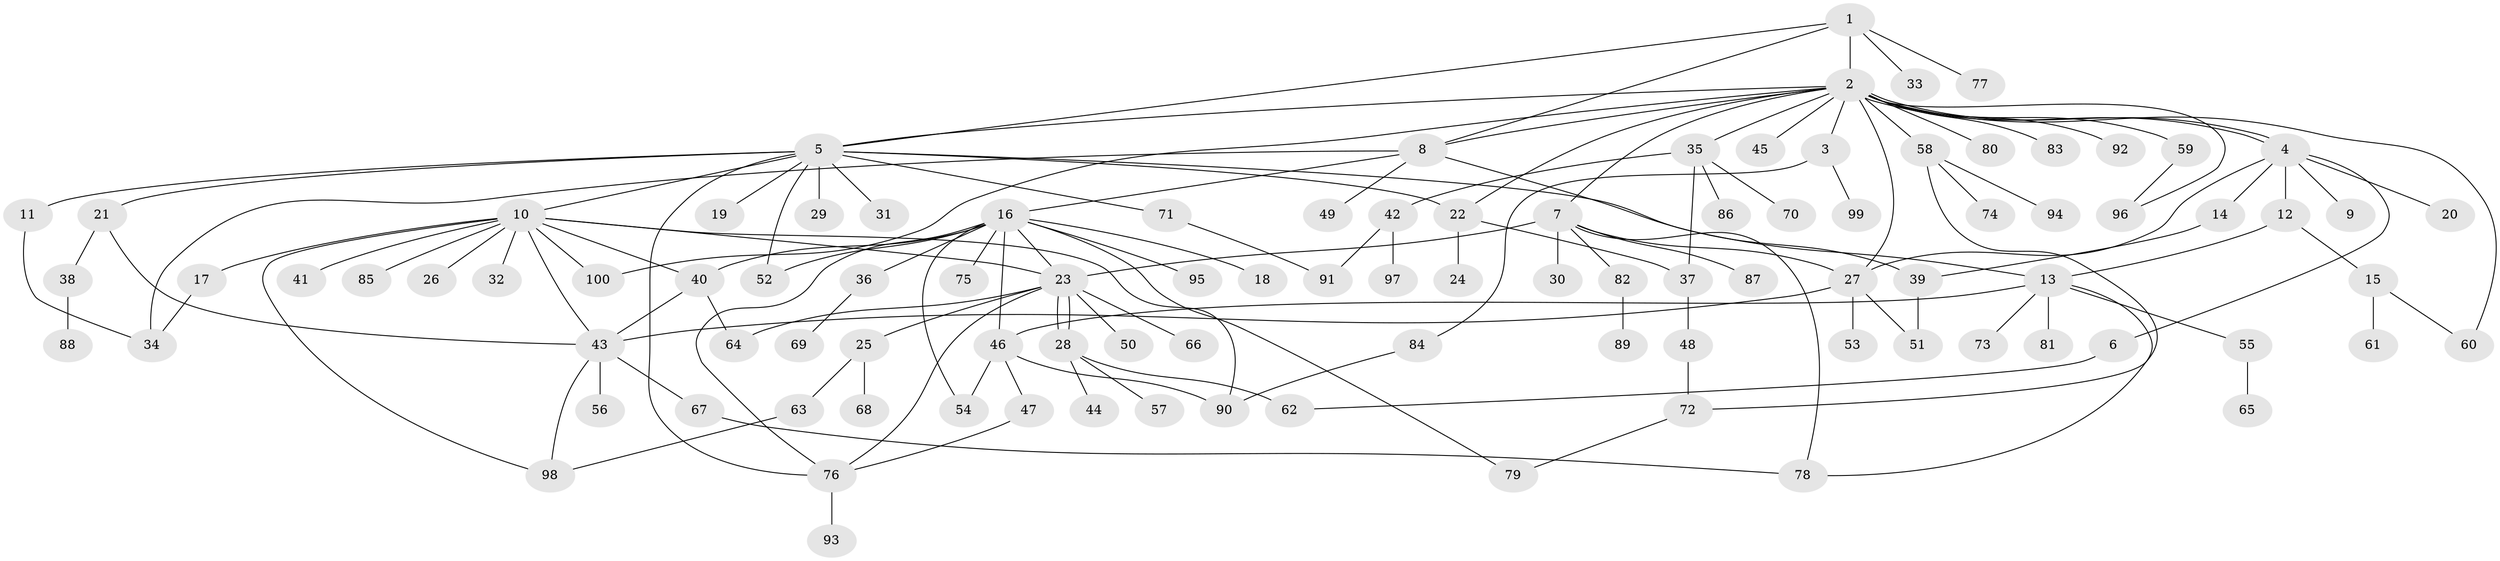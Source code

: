 // Generated by graph-tools (version 1.1) at 2025/11/02/27/25 16:11:12]
// undirected, 100 vertices, 138 edges
graph export_dot {
graph [start="1"]
  node [color=gray90,style=filled];
  1;
  2;
  3;
  4;
  5;
  6;
  7;
  8;
  9;
  10;
  11;
  12;
  13;
  14;
  15;
  16;
  17;
  18;
  19;
  20;
  21;
  22;
  23;
  24;
  25;
  26;
  27;
  28;
  29;
  30;
  31;
  32;
  33;
  34;
  35;
  36;
  37;
  38;
  39;
  40;
  41;
  42;
  43;
  44;
  45;
  46;
  47;
  48;
  49;
  50;
  51;
  52;
  53;
  54;
  55;
  56;
  57;
  58;
  59;
  60;
  61;
  62;
  63;
  64;
  65;
  66;
  67;
  68;
  69;
  70;
  71;
  72;
  73;
  74;
  75;
  76;
  77;
  78;
  79;
  80;
  81;
  82;
  83;
  84;
  85;
  86;
  87;
  88;
  89;
  90;
  91;
  92;
  93;
  94;
  95;
  96;
  97;
  98;
  99;
  100;
  1 -- 2;
  1 -- 5;
  1 -- 8;
  1 -- 33;
  1 -- 77;
  2 -- 3;
  2 -- 4;
  2 -- 4;
  2 -- 5;
  2 -- 7;
  2 -- 8;
  2 -- 22;
  2 -- 27;
  2 -- 35;
  2 -- 45;
  2 -- 58;
  2 -- 59;
  2 -- 60;
  2 -- 80;
  2 -- 83;
  2 -- 92;
  2 -- 96;
  2 -- 100;
  3 -- 84;
  3 -- 99;
  4 -- 6;
  4 -- 9;
  4 -- 12;
  4 -- 14;
  4 -- 20;
  4 -- 27;
  5 -- 10;
  5 -- 11;
  5 -- 13;
  5 -- 19;
  5 -- 21;
  5 -- 22;
  5 -- 29;
  5 -- 31;
  5 -- 52;
  5 -- 71;
  5 -- 76;
  6 -- 62;
  7 -- 23;
  7 -- 27;
  7 -- 30;
  7 -- 78;
  7 -- 82;
  7 -- 87;
  8 -- 16;
  8 -- 34;
  8 -- 39;
  8 -- 49;
  10 -- 17;
  10 -- 23;
  10 -- 26;
  10 -- 32;
  10 -- 40;
  10 -- 41;
  10 -- 43;
  10 -- 85;
  10 -- 90;
  10 -- 98;
  10 -- 100;
  11 -- 34;
  12 -- 13;
  12 -- 15;
  13 -- 46;
  13 -- 55;
  13 -- 73;
  13 -- 78;
  13 -- 81;
  14 -- 39;
  15 -- 60;
  15 -- 61;
  16 -- 18;
  16 -- 23;
  16 -- 36;
  16 -- 40;
  16 -- 46;
  16 -- 52;
  16 -- 54;
  16 -- 75;
  16 -- 76;
  16 -- 79;
  16 -- 95;
  17 -- 34;
  21 -- 38;
  21 -- 43;
  22 -- 24;
  22 -- 37;
  23 -- 25;
  23 -- 28;
  23 -- 28;
  23 -- 50;
  23 -- 64;
  23 -- 66;
  23 -- 76;
  25 -- 63;
  25 -- 68;
  27 -- 43;
  27 -- 51;
  27 -- 53;
  28 -- 44;
  28 -- 57;
  28 -- 62;
  35 -- 37;
  35 -- 42;
  35 -- 70;
  35 -- 86;
  36 -- 69;
  37 -- 48;
  38 -- 88;
  39 -- 51;
  40 -- 43;
  40 -- 64;
  42 -- 91;
  42 -- 97;
  43 -- 56;
  43 -- 67;
  43 -- 98;
  46 -- 47;
  46 -- 54;
  46 -- 90;
  47 -- 76;
  48 -- 72;
  55 -- 65;
  58 -- 72;
  58 -- 74;
  58 -- 94;
  59 -- 96;
  63 -- 98;
  67 -- 78;
  71 -- 91;
  72 -- 79;
  76 -- 93;
  82 -- 89;
  84 -- 90;
}
